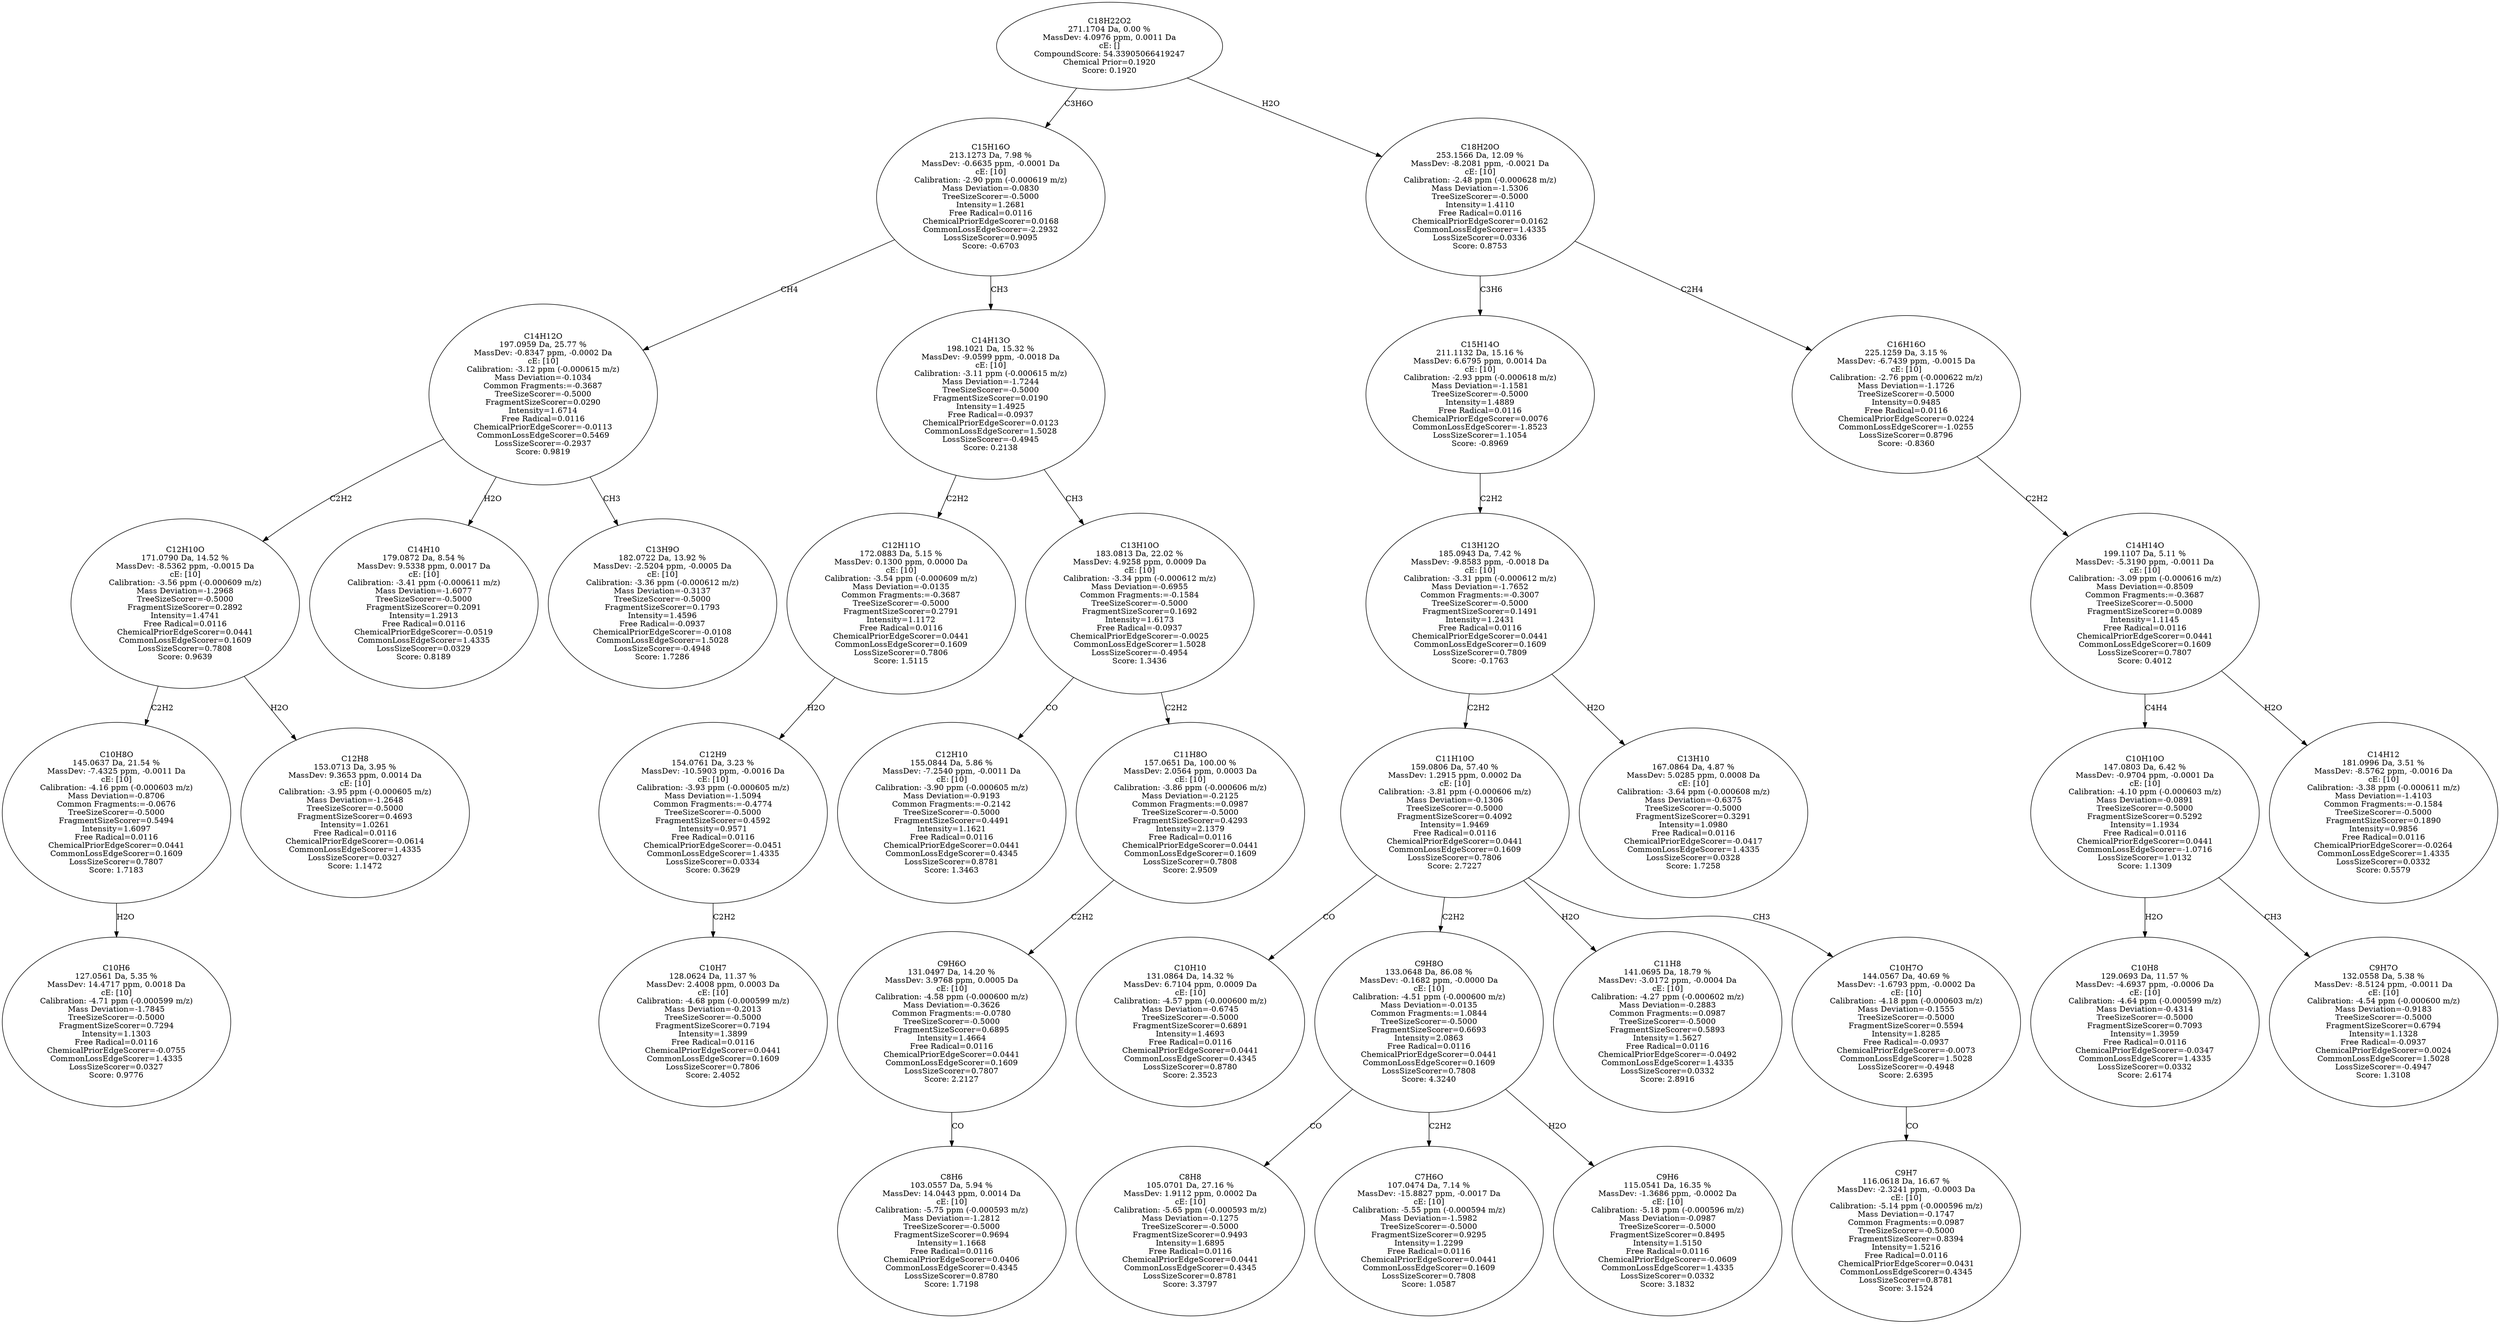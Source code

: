 strict digraph {
v1 [label="C10H6\n127.0561 Da, 5.35 %\nMassDev: 14.4717 ppm, 0.0018 Da\ncE: [10]\nCalibration: -4.71 ppm (-0.000599 m/z)\nMass Deviation=-1.7845\nTreeSizeScorer=-0.5000\nFragmentSizeScorer=0.7294\nIntensity=1.1303\nFree Radical=0.0116\nChemicalPriorEdgeScorer=-0.0755\nCommonLossEdgeScorer=1.4335\nLossSizeScorer=0.0327\nScore: 0.9776"];
v2 [label="C10H8O\n145.0637 Da, 21.54 %\nMassDev: -7.4325 ppm, -0.0011 Da\ncE: [10]\nCalibration: -4.16 ppm (-0.000603 m/z)\nMass Deviation=-0.8706\nCommon Fragments:=-0.0676\nTreeSizeScorer=-0.5000\nFragmentSizeScorer=0.5494\nIntensity=1.6097\nFree Radical=0.0116\nChemicalPriorEdgeScorer=0.0441\nCommonLossEdgeScorer=0.1609\nLossSizeScorer=0.7807\nScore: 1.7183"];
v3 [label="C12H8\n153.0713 Da, 3.95 %\nMassDev: 9.3653 ppm, 0.0014 Da\ncE: [10]\nCalibration: -3.95 ppm (-0.000605 m/z)\nMass Deviation=-1.2648\nTreeSizeScorer=-0.5000\nFragmentSizeScorer=0.4693\nIntensity=1.0261\nFree Radical=0.0116\nChemicalPriorEdgeScorer=-0.0614\nCommonLossEdgeScorer=1.4335\nLossSizeScorer=0.0327\nScore: 1.1472"];
v4 [label="C12H10O\n171.0790 Da, 14.52 %\nMassDev: -8.5362 ppm, -0.0015 Da\ncE: [10]\nCalibration: -3.56 ppm (-0.000609 m/z)\nMass Deviation=-1.2968\nTreeSizeScorer=-0.5000\nFragmentSizeScorer=0.2892\nIntensity=1.4741\nFree Radical=0.0116\nChemicalPriorEdgeScorer=0.0441\nCommonLossEdgeScorer=0.1609\nLossSizeScorer=0.7808\nScore: 0.9639"];
v5 [label="C14H10\n179.0872 Da, 8.54 %\nMassDev: 9.5338 ppm, 0.0017 Da\ncE: [10]\nCalibration: -3.41 ppm (-0.000611 m/z)\nMass Deviation=-1.6077\nTreeSizeScorer=-0.5000\nFragmentSizeScorer=0.2091\nIntensity=1.2913\nFree Radical=0.0116\nChemicalPriorEdgeScorer=-0.0519\nCommonLossEdgeScorer=1.4335\nLossSizeScorer=0.0329\nScore: 0.8189"];
v6 [label="C13H9O\n182.0722 Da, 13.92 %\nMassDev: -2.5204 ppm, -0.0005 Da\ncE: [10]\nCalibration: -3.36 ppm (-0.000612 m/z)\nMass Deviation=-0.3137\nTreeSizeScorer=-0.5000\nFragmentSizeScorer=0.1793\nIntensity=1.4596\nFree Radical=-0.0937\nChemicalPriorEdgeScorer=-0.0108\nCommonLossEdgeScorer=1.5028\nLossSizeScorer=-0.4948\nScore: 1.7286"];
v7 [label="C14H12O\n197.0959 Da, 25.77 %\nMassDev: -0.8347 ppm, -0.0002 Da\ncE: [10]\nCalibration: -3.12 ppm (-0.000615 m/z)\nMass Deviation=-0.1034\nCommon Fragments:=-0.3687\nTreeSizeScorer=-0.5000\nFragmentSizeScorer=0.0290\nIntensity=1.6714\nFree Radical=0.0116\nChemicalPriorEdgeScorer=-0.0113\nCommonLossEdgeScorer=0.5469\nLossSizeScorer=-0.2937\nScore: 0.9819"];
v8 [label="C10H7\n128.0624 Da, 11.37 %\nMassDev: 2.4008 ppm, 0.0003 Da\ncE: [10]\nCalibration: -4.68 ppm (-0.000599 m/z)\nMass Deviation=-0.2013\nTreeSizeScorer=-0.5000\nFragmentSizeScorer=0.7194\nIntensity=1.3899\nFree Radical=0.0116\nChemicalPriorEdgeScorer=0.0441\nCommonLossEdgeScorer=0.1609\nLossSizeScorer=0.7806\nScore: 2.4052"];
v9 [label="C12H9\n154.0761 Da, 3.23 %\nMassDev: -10.5903 ppm, -0.0016 Da\ncE: [10]\nCalibration: -3.93 ppm (-0.000605 m/z)\nMass Deviation=-1.5094\nCommon Fragments:=-0.4774\nTreeSizeScorer=-0.5000\nFragmentSizeScorer=0.4592\nIntensity=0.9571\nFree Radical=0.0116\nChemicalPriorEdgeScorer=-0.0451\nCommonLossEdgeScorer=1.4335\nLossSizeScorer=0.0334\nScore: 0.3629"];
v10 [label="C12H11O\n172.0883 Da, 5.15 %\nMassDev: 0.1300 ppm, 0.0000 Da\ncE: [10]\nCalibration: -3.54 ppm (-0.000609 m/z)\nMass Deviation=-0.0135\nCommon Fragments:=-0.3687\nTreeSizeScorer=-0.5000\nFragmentSizeScorer=0.2791\nIntensity=1.1172\nFree Radical=0.0116\nChemicalPriorEdgeScorer=0.0441\nCommonLossEdgeScorer=0.1609\nLossSizeScorer=0.7806\nScore: 1.5115"];
v11 [label="C12H10\n155.0844 Da, 5.86 %\nMassDev: -7.2540 ppm, -0.0011 Da\ncE: [10]\nCalibration: -3.90 ppm (-0.000605 m/z)\nMass Deviation=-0.9193\nCommon Fragments:=-0.2142\nTreeSizeScorer=-0.5000\nFragmentSizeScorer=0.4491\nIntensity=1.1621\nFree Radical=0.0116\nChemicalPriorEdgeScorer=0.0441\nCommonLossEdgeScorer=0.4345\nLossSizeScorer=0.8781\nScore: 1.3463"];
v12 [label="C8H6\n103.0557 Da, 5.94 %\nMassDev: 14.0443 ppm, 0.0014 Da\ncE: [10]\nCalibration: -5.75 ppm (-0.000593 m/z)\nMass Deviation=-1.2812\nTreeSizeScorer=-0.5000\nFragmentSizeScorer=0.9694\nIntensity=1.1668\nFree Radical=0.0116\nChemicalPriorEdgeScorer=0.0406\nCommonLossEdgeScorer=0.4345\nLossSizeScorer=0.8780\nScore: 1.7198"];
v13 [label="C9H6O\n131.0497 Da, 14.20 %\nMassDev: 3.9768 ppm, 0.0005 Da\ncE: [10]\nCalibration: -4.58 ppm (-0.000600 m/z)\nMass Deviation=-0.3626\nCommon Fragments:=-0.0780\nTreeSizeScorer=-0.5000\nFragmentSizeScorer=0.6895\nIntensity=1.4664\nFree Radical=0.0116\nChemicalPriorEdgeScorer=0.0441\nCommonLossEdgeScorer=0.1609\nLossSizeScorer=0.7807\nScore: 2.2127"];
v14 [label="C11H8O\n157.0651 Da, 100.00 %\nMassDev: 2.0564 ppm, 0.0003 Da\ncE: [10]\nCalibration: -3.86 ppm (-0.000606 m/z)\nMass Deviation=-0.2125\nCommon Fragments:=0.0987\nTreeSizeScorer=-0.5000\nFragmentSizeScorer=0.4293\nIntensity=2.1379\nFree Radical=0.0116\nChemicalPriorEdgeScorer=0.0441\nCommonLossEdgeScorer=0.1609\nLossSizeScorer=0.7808\nScore: 2.9509"];
v15 [label="C13H10O\n183.0813 Da, 22.02 %\nMassDev: 4.9258 ppm, 0.0009 Da\ncE: [10]\nCalibration: -3.34 ppm (-0.000612 m/z)\nMass Deviation=-0.6955\nCommon Fragments:=-0.1584\nTreeSizeScorer=-0.5000\nFragmentSizeScorer=0.1692\nIntensity=1.6173\nFree Radical=-0.0937\nChemicalPriorEdgeScorer=-0.0025\nCommonLossEdgeScorer=1.5028\nLossSizeScorer=-0.4954\nScore: 1.3436"];
v16 [label="C14H13O\n198.1021 Da, 15.32 %\nMassDev: -9.0599 ppm, -0.0018 Da\ncE: [10]\nCalibration: -3.11 ppm (-0.000615 m/z)\nMass Deviation=-1.7244\nTreeSizeScorer=-0.5000\nFragmentSizeScorer=0.0190\nIntensity=1.4925\nFree Radical=-0.0937\nChemicalPriorEdgeScorer=0.0123\nCommonLossEdgeScorer=1.5028\nLossSizeScorer=-0.4945\nScore: 0.2138"];
v17 [label="C15H16O\n213.1273 Da, 7.98 %\nMassDev: -0.6635 ppm, -0.0001 Da\ncE: [10]\nCalibration: -2.90 ppm (-0.000619 m/z)\nMass Deviation=-0.0830\nTreeSizeScorer=-0.5000\nIntensity=1.2681\nFree Radical=0.0116\nChemicalPriorEdgeScorer=0.0168\nCommonLossEdgeScorer=-2.2932\nLossSizeScorer=0.9095\nScore: -0.6703"];
v18 [label="C10H10\n131.0864 Da, 14.32 %\nMassDev: 6.7104 ppm, 0.0009 Da\ncE: [10]\nCalibration: -4.57 ppm (-0.000600 m/z)\nMass Deviation=-0.6745\nTreeSizeScorer=-0.5000\nFragmentSizeScorer=0.6891\nIntensity=1.4693\nFree Radical=0.0116\nChemicalPriorEdgeScorer=0.0441\nCommonLossEdgeScorer=0.4345\nLossSizeScorer=0.8780\nScore: 2.3523"];
v19 [label="C8H8\n105.0701 Da, 27.16 %\nMassDev: 1.9112 ppm, 0.0002 Da\ncE: [10]\nCalibration: -5.65 ppm (-0.000593 m/z)\nMass Deviation=-0.1275\nTreeSizeScorer=-0.5000\nFragmentSizeScorer=0.9493\nIntensity=1.6895\nFree Radical=0.0116\nChemicalPriorEdgeScorer=0.0441\nCommonLossEdgeScorer=0.4345\nLossSizeScorer=0.8781\nScore: 3.3797"];
v20 [label="C7H6O\n107.0474 Da, 7.14 %\nMassDev: -15.8827 ppm, -0.0017 Da\ncE: [10]\nCalibration: -5.55 ppm (-0.000594 m/z)\nMass Deviation=-1.5982\nTreeSizeScorer=-0.5000\nFragmentSizeScorer=0.9295\nIntensity=1.2299\nFree Radical=0.0116\nChemicalPriorEdgeScorer=0.0441\nCommonLossEdgeScorer=0.1609\nLossSizeScorer=0.7808\nScore: 1.0587"];
v21 [label="C9H6\n115.0541 Da, 16.35 %\nMassDev: -1.3686 ppm, -0.0002 Da\ncE: [10]\nCalibration: -5.18 ppm (-0.000596 m/z)\nMass Deviation=-0.0987\nTreeSizeScorer=-0.5000\nFragmentSizeScorer=0.8495\nIntensity=1.5150\nFree Radical=0.0116\nChemicalPriorEdgeScorer=-0.0609\nCommonLossEdgeScorer=1.4335\nLossSizeScorer=0.0332\nScore: 3.1832"];
v22 [label="C9H8O\n133.0648 Da, 86.08 %\nMassDev: -0.1682 ppm, -0.0000 Da\ncE: [10]\nCalibration: -4.51 ppm (-0.000600 m/z)\nMass Deviation=-0.0135\nCommon Fragments:=1.0844\nTreeSizeScorer=-0.5000\nFragmentSizeScorer=0.6693\nIntensity=2.0863\nFree Radical=0.0116\nChemicalPriorEdgeScorer=0.0441\nCommonLossEdgeScorer=0.1609\nLossSizeScorer=0.7808\nScore: 4.3240"];
v23 [label="C11H8\n141.0695 Da, 18.79 %\nMassDev: -3.0172 ppm, -0.0004 Da\ncE: [10]\nCalibration: -4.27 ppm (-0.000602 m/z)\nMass Deviation=-0.2883\nCommon Fragments:=0.0987\nTreeSizeScorer=-0.5000\nFragmentSizeScorer=0.5893\nIntensity=1.5627\nFree Radical=0.0116\nChemicalPriorEdgeScorer=-0.0492\nCommonLossEdgeScorer=1.4335\nLossSizeScorer=0.0332\nScore: 2.8916"];
v24 [label="C9H7\n116.0618 Da, 16.67 %\nMassDev: -2.3241 ppm, -0.0003 Da\ncE: [10]\nCalibration: -5.14 ppm (-0.000596 m/z)\nMass Deviation=-0.1747\nCommon Fragments:=0.0987\nTreeSizeScorer=-0.5000\nFragmentSizeScorer=0.8394\nIntensity=1.5216\nFree Radical=0.0116\nChemicalPriorEdgeScorer=0.0431\nCommonLossEdgeScorer=0.4345\nLossSizeScorer=0.8781\nScore: 3.1524"];
v25 [label="C10H7O\n144.0567 Da, 40.69 %\nMassDev: -1.6793 ppm, -0.0002 Da\ncE: [10]\nCalibration: -4.18 ppm (-0.000603 m/z)\nMass Deviation=-0.1555\nTreeSizeScorer=-0.5000\nFragmentSizeScorer=0.5594\nIntensity=1.8285\nFree Radical=-0.0937\nChemicalPriorEdgeScorer=-0.0073\nCommonLossEdgeScorer=1.5028\nLossSizeScorer=-0.4948\nScore: 2.6395"];
v26 [label="C11H10O\n159.0806 Da, 57.40 %\nMassDev: 1.2915 ppm, 0.0002 Da\ncE: [10]\nCalibration: -3.81 ppm (-0.000606 m/z)\nMass Deviation=-0.1306\nTreeSizeScorer=-0.5000\nFragmentSizeScorer=0.4092\nIntensity=1.9469\nFree Radical=0.0116\nChemicalPriorEdgeScorer=0.0441\nCommonLossEdgeScorer=0.1609\nLossSizeScorer=0.7806\nScore: 2.7227"];
v27 [label="C13H10\n167.0864 Da, 4.87 %\nMassDev: 5.0285 ppm, 0.0008 Da\ncE: [10]\nCalibration: -3.64 ppm (-0.000608 m/z)\nMass Deviation=-0.6375\nTreeSizeScorer=-0.5000\nFragmentSizeScorer=0.3291\nIntensity=1.0980\nFree Radical=0.0116\nChemicalPriorEdgeScorer=-0.0417\nCommonLossEdgeScorer=1.4335\nLossSizeScorer=0.0328\nScore: 1.7258"];
v28 [label="C13H12O\n185.0943 Da, 7.42 %\nMassDev: -9.8583 ppm, -0.0018 Da\ncE: [10]\nCalibration: -3.31 ppm (-0.000612 m/z)\nMass Deviation=-1.7652\nCommon Fragments:=-0.3007\nTreeSizeScorer=-0.5000\nFragmentSizeScorer=0.1491\nIntensity=1.2431\nFree Radical=0.0116\nChemicalPriorEdgeScorer=0.0441\nCommonLossEdgeScorer=0.1609\nLossSizeScorer=0.7809\nScore: -0.1763"];
v29 [label="C15H14O\n211.1132 Da, 15.16 %\nMassDev: 6.6795 ppm, 0.0014 Da\ncE: [10]\nCalibration: -2.93 ppm (-0.000618 m/z)\nMass Deviation=-1.1581\nTreeSizeScorer=-0.5000\nIntensity=1.4889\nFree Radical=0.0116\nChemicalPriorEdgeScorer=0.0076\nCommonLossEdgeScorer=-1.8523\nLossSizeScorer=1.1054\nScore: -0.8969"];
v30 [label="C10H8\n129.0693 Da, 11.57 %\nMassDev: -4.6937 ppm, -0.0006 Da\ncE: [10]\nCalibration: -4.64 ppm (-0.000599 m/z)\nMass Deviation=-0.4314\nTreeSizeScorer=-0.5000\nFragmentSizeScorer=0.7093\nIntensity=1.3959\nFree Radical=0.0116\nChemicalPriorEdgeScorer=-0.0347\nCommonLossEdgeScorer=1.4335\nLossSizeScorer=0.0332\nScore: 2.6174"];
v31 [label="C9H7O\n132.0558 Da, 5.38 %\nMassDev: -8.5124 ppm, -0.0011 Da\ncE: [10]\nCalibration: -4.54 ppm (-0.000600 m/z)\nMass Deviation=-0.9183\nTreeSizeScorer=-0.5000\nFragmentSizeScorer=0.6794\nIntensity=1.1328\nFree Radical=-0.0937\nChemicalPriorEdgeScorer=0.0024\nCommonLossEdgeScorer=1.5028\nLossSizeScorer=-0.4947\nScore: 1.3108"];
v32 [label="C10H10O\n147.0803 Da, 6.42 %\nMassDev: -0.9704 ppm, -0.0001 Da\ncE: [10]\nCalibration: -4.10 ppm (-0.000603 m/z)\nMass Deviation=-0.0891\nTreeSizeScorer=-0.5000\nFragmentSizeScorer=0.5292\nIntensity=1.1934\nFree Radical=0.0116\nChemicalPriorEdgeScorer=0.0441\nCommonLossEdgeScorer=-1.0716\nLossSizeScorer=1.0132\nScore: 1.1309"];
v33 [label="C14H12\n181.0996 Da, 3.51 %\nMassDev: -8.5762 ppm, -0.0016 Da\ncE: [10]\nCalibration: -3.38 ppm (-0.000611 m/z)\nMass Deviation=-1.4103\nCommon Fragments:=-0.1584\nTreeSizeScorer=-0.5000\nFragmentSizeScorer=0.1890\nIntensity=0.9856\nFree Radical=0.0116\nChemicalPriorEdgeScorer=-0.0264\nCommonLossEdgeScorer=1.4335\nLossSizeScorer=0.0332\nScore: 0.5579"];
v34 [label="C14H14O\n199.1107 Da, 5.11 %\nMassDev: -5.3190 ppm, -0.0011 Da\ncE: [10]\nCalibration: -3.09 ppm (-0.000616 m/z)\nMass Deviation=-0.8509\nCommon Fragments:=-0.3687\nTreeSizeScorer=-0.5000\nFragmentSizeScorer=0.0089\nIntensity=1.1145\nFree Radical=0.0116\nChemicalPriorEdgeScorer=0.0441\nCommonLossEdgeScorer=0.1609\nLossSizeScorer=0.7807\nScore: 0.4012"];
v35 [label="C16H16O\n225.1259 Da, 3.15 %\nMassDev: -6.7439 ppm, -0.0015 Da\ncE: [10]\nCalibration: -2.76 ppm (-0.000622 m/z)\nMass Deviation=-1.1726\nTreeSizeScorer=-0.5000\nIntensity=0.9485\nFree Radical=0.0116\nChemicalPriorEdgeScorer=0.0224\nCommonLossEdgeScorer=-1.0255\nLossSizeScorer=0.8796\nScore: -0.8360"];
v36 [label="C18H20O\n253.1566 Da, 12.09 %\nMassDev: -8.2081 ppm, -0.0021 Da\ncE: [10]\nCalibration: -2.48 ppm (-0.000628 m/z)\nMass Deviation=-1.5306\nTreeSizeScorer=-0.5000\nIntensity=1.4110\nFree Radical=0.0116\nChemicalPriorEdgeScorer=0.0162\nCommonLossEdgeScorer=1.4335\nLossSizeScorer=0.0336\nScore: 0.8753"];
v37 [label="C18H22O2\n271.1704 Da, 0.00 %\nMassDev: 4.0976 ppm, 0.0011 Da\ncE: []\nCompoundScore: 54.33905066419247\nChemical Prior=0.1920\nScore: 0.1920"];
v2 -> v1 [label="H2O"];
v4 -> v2 [label="C2H2"];
v4 -> v3 [label="H2O"];
v7 -> v4 [label="C2H2"];
v7 -> v5 [label="H2O"];
v7 -> v6 [label="CH3"];
v17 -> v7 [label="CH4"];
v9 -> v8 [label="C2H2"];
v10 -> v9 [label="H2O"];
v16 -> v10 [label="C2H2"];
v15 -> v11 [label="CO"];
v13 -> v12 [label="CO"];
v14 -> v13 [label="C2H2"];
v15 -> v14 [label="C2H2"];
v16 -> v15 [label="CH3"];
v17 -> v16 [label="CH3"];
v37 -> v17 [label="C3H6O"];
v26 -> v18 [label="CO"];
v22 -> v19 [label="CO"];
v22 -> v20 [label="C2H2"];
v22 -> v21 [label="H2O"];
v26 -> v22 [label="C2H2"];
v26 -> v23 [label="H2O"];
v25 -> v24 [label="CO"];
v26 -> v25 [label="CH3"];
v28 -> v26 [label="C2H2"];
v28 -> v27 [label="H2O"];
v29 -> v28 [label="C2H2"];
v36 -> v29 [label="C3H6"];
v32 -> v30 [label="H2O"];
v32 -> v31 [label="CH3"];
v34 -> v32 [label="C4H4"];
v34 -> v33 [label="H2O"];
v35 -> v34 [label="C2H2"];
v36 -> v35 [label="C2H4"];
v37 -> v36 [label="H2O"];
}